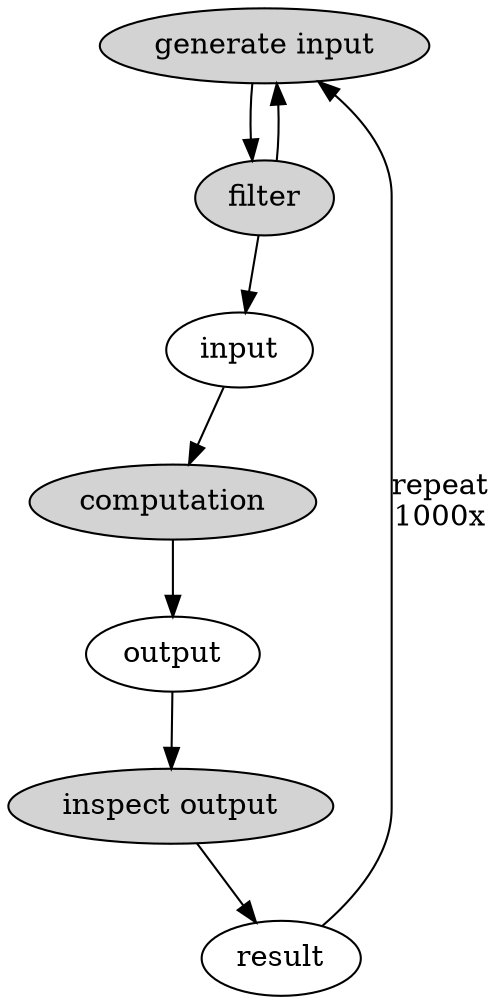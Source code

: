 digraph M {
    generate [label="generate input", style=filled];
    filter [style=filled];
    computation [style=filled];
    property [label="inspect output", style=filled];

    generate -> filter -> input -> computation -> output -> property -> result;
    filter -> generate;
    result -> generate [label="repeat\n1000x"];
}
